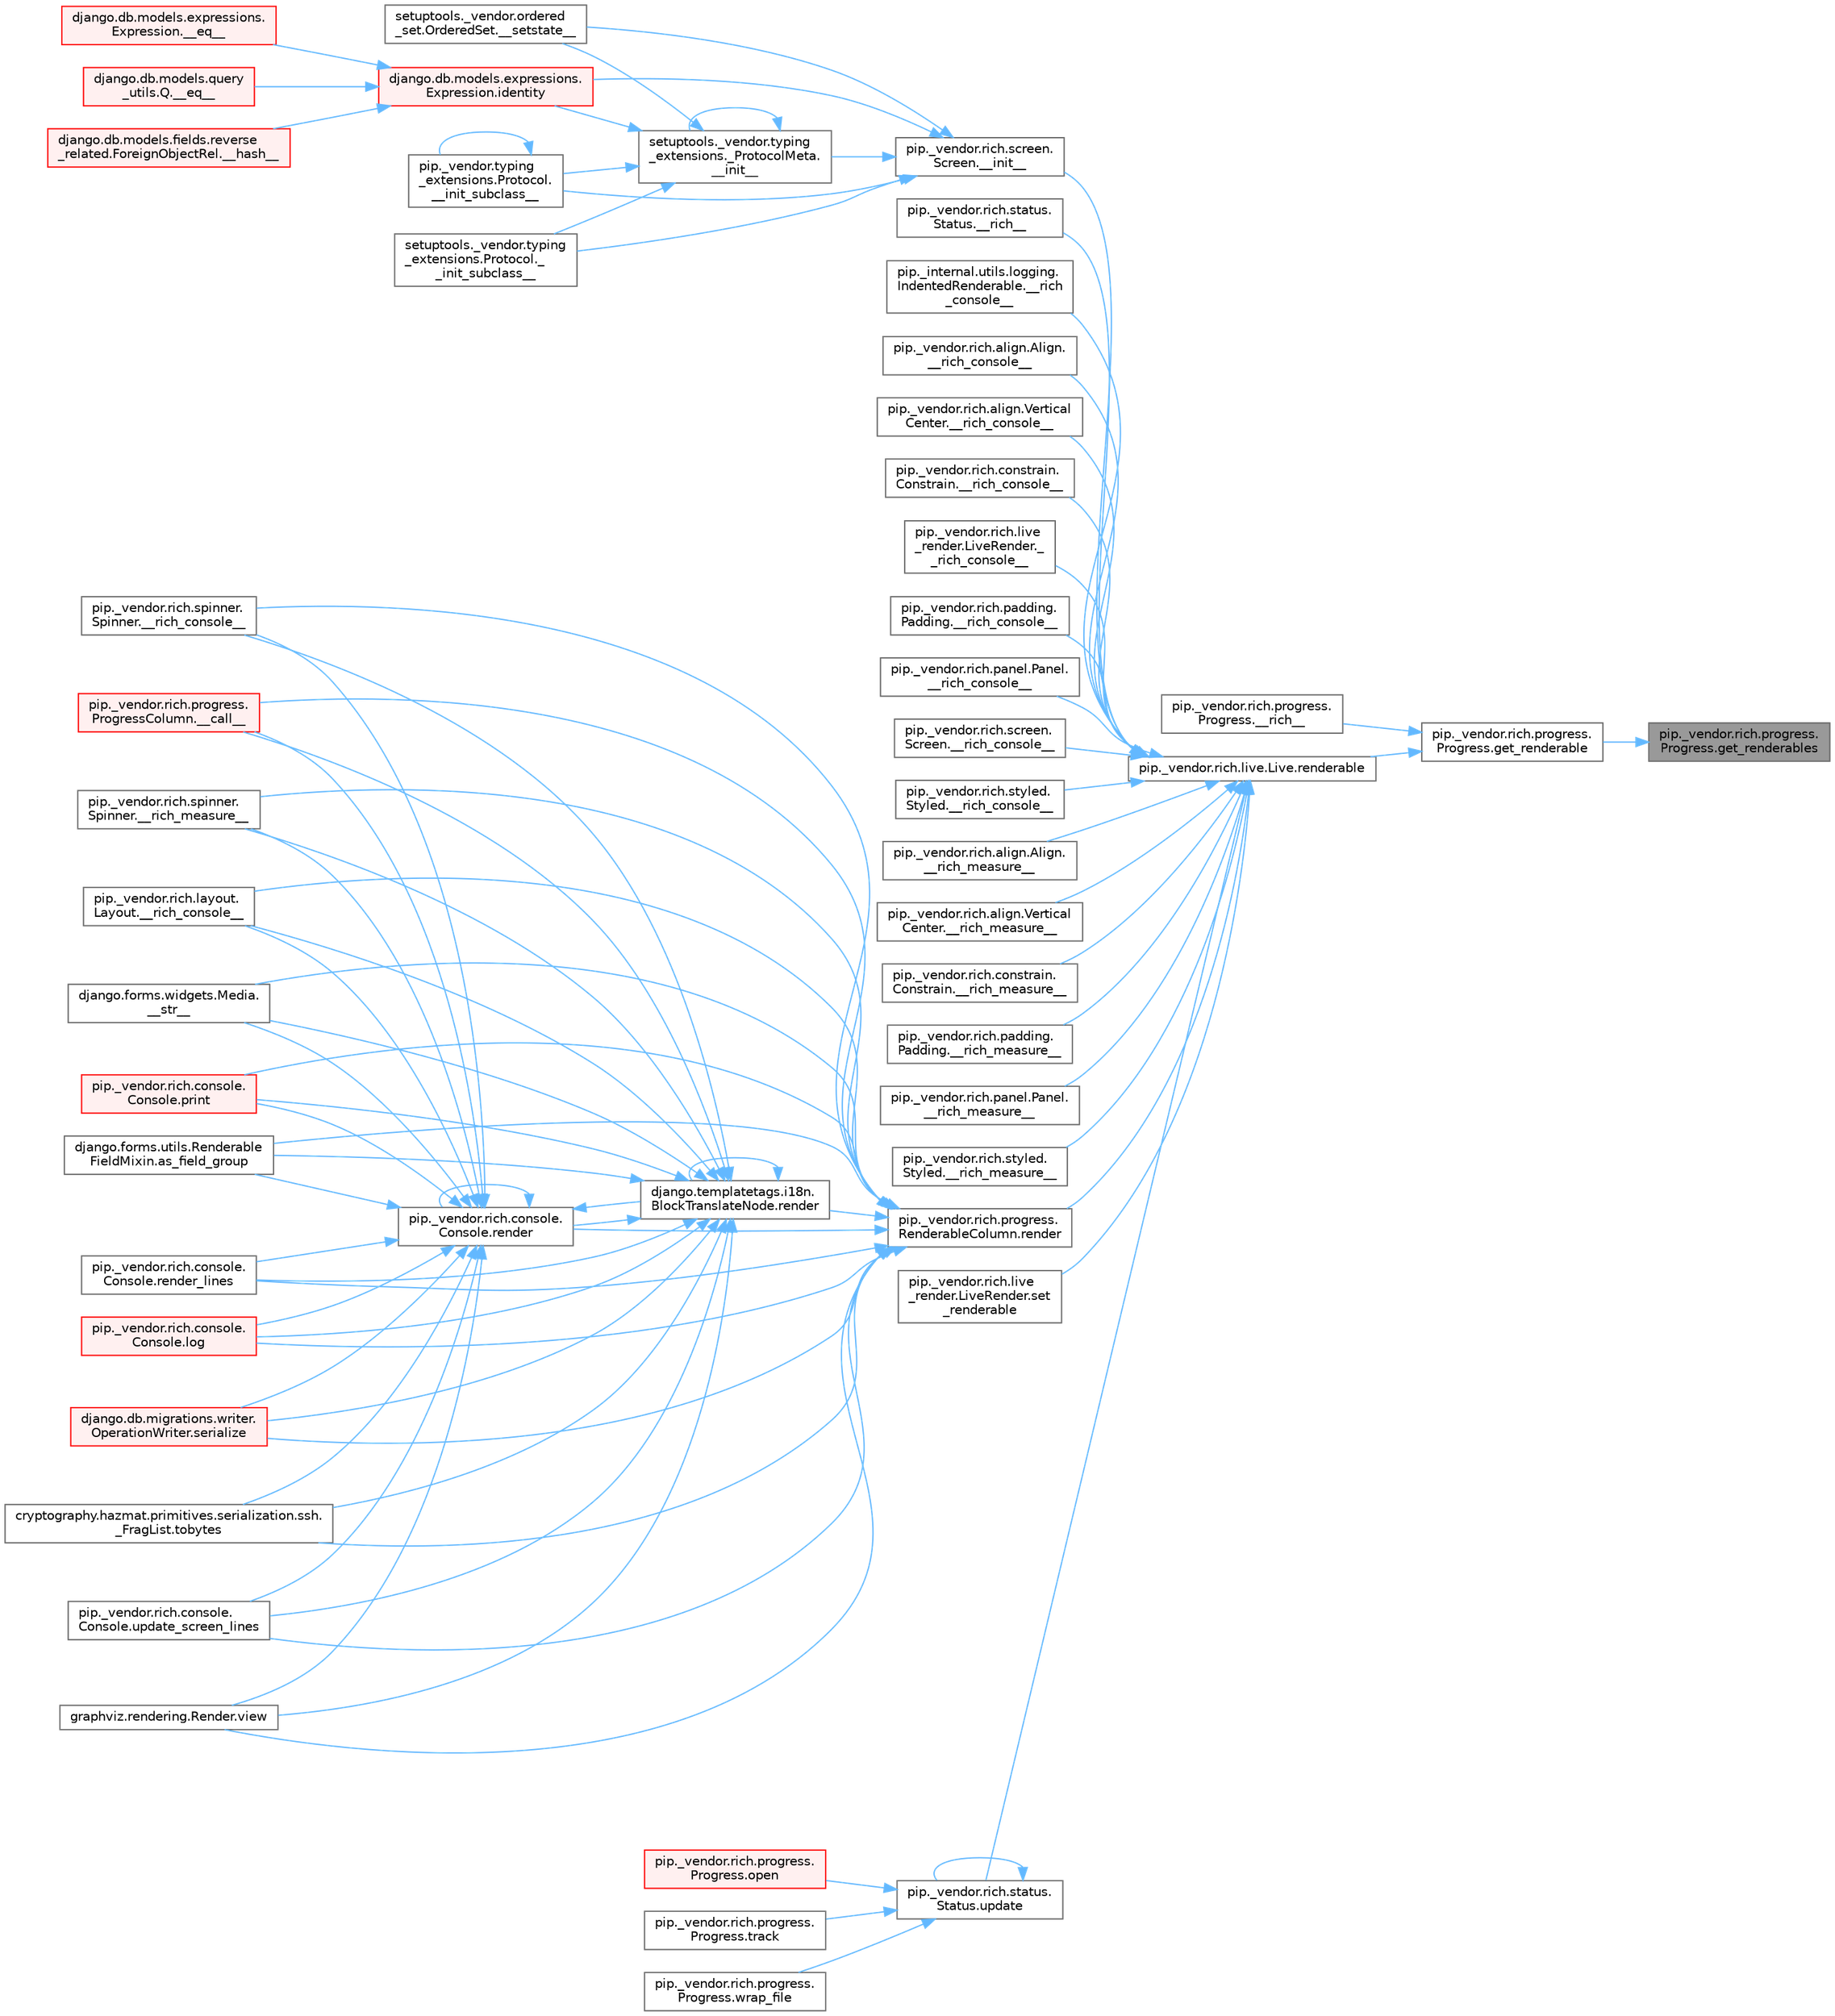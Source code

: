 digraph "pip._vendor.rich.progress.Progress.get_renderables"
{
 // LATEX_PDF_SIZE
  bgcolor="transparent";
  edge [fontname=Helvetica,fontsize=10,labelfontname=Helvetica,labelfontsize=10];
  node [fontname=Helvetica,fontsize=10,shape=box,height=0.2,width=0.4];
  rankdir="RL";
  Node1 [id="Node000001",label="pip._vendor.rich.progress.\lProgress.get_renderables",height=0.2,width=0.4,color="gray40", fillcolor="grey60", style="filled", fontcolor="black",tooltip=" "];
  Node1 -> Node2 [id="edge1_Node000001_Node000002",dir="back",color="steelblue1",style="solid",tooltip=" "];
  Node2 [id="Node000002",label="pip._vendor.rich.progress.\lProgress.get_renderable",height=0.2,width=0.4,color="grey40", fillcolor="white", style="filled",URL="$classpip_1_1__vendor_1_1rich_1_1progress_1_1_progress.html#ab746045f5e787bfde4a7a7e815b17a14",tooltip=" "];
  Node2 -> Node3 [id="edge2_Node000002_Node000003",dir="back",color="steelblue1",style="solid",tooltip=" "];
  Node3 [id="Node000003",label="pip._vendor.rich.progress.\lProgress.__rich__",height=0.2,width=0.4,color="grey40", fillcolor="white", style="filled",URL="$classpip_1_1__vendor_1_1rich_1_1progress_1_1_progress.html#adfc2c3c96fc19f9857390a0ea107bd97",tooltip=" "];
  Node2 -> Node4 [id="edge3_Node000002_Node000004",dir="back",color="steelblue1",style="solid",tooltip=" "];
  Node4 [id="Node000004",label="pip._vendor.rich.live.Live.renderable",height=0.2,width=0.4,color="grey40", fillcolor="white", style="filled",URL="$classpip_1_1__vendor_1_1rich_1_1live_1_1_live.html#adbdec7c7c6ac9070814e96b505a173c1",tooltip=" "];
  Node4 -> Node5 [id="edge4_Node000004_Node000005",dir="back",color="steelblue1",style="solid",tooltip=" "];
  Node5 [id="Node000005",label="pip._vendor.rich.screen.\lScreen.__init__",height=0.2,width=0.4,color="grey40", fillcolor="white", style="filled",URL="$classpip_1_1__vendor_1_1rich_1_1screen_1_1_screen.html#a22f6d80765fbc681aed44b087ec45446",tooltip=" "];
  Node5 -> Node6 [id="edge5_Node000005_Node000006",dir="back",color="steelblue1",style="solid",tooltip=" "];
  Node6 [id="Node000006",label="setuptools._vendor.typing\l_extensions._ProtocolMeta.\l__init__",height=0.2,width=0.4,color="grey40", fillcolor="white", style="filled",URL="$classsetuptools_1_1__vendor_1_1typing__extensions_1_1___protocol_meta.html#a7bbaff8ac6d19534b46bca363ee0b43a",tooltip=" "];
  Node6 -> Node6 [id="edge6_Node000006_Node000006",dir="back",color="steelblue1",style="solid",tooltip=" "];
  Node6 -> Node7 [id="edge7_Node000006_Node000007",dir="back",color="steelblue1",style="solid",tooltip=" "];
  Node7 [id="Node000007",label="pip._vendor.typing\l_extensions.Protocol.\l__init_subclass__",height=0.2,width=0.4,color="grey40", fillcolor="white", style="filled",URL="$classpip_1_1__vendor_1_1typing__extensions_1_1_protocol.html#a2916efc86cebb8aba6deb7fd30b33988",tooltip=" "];
  Node7 -> Node7 [id="edge8_Node000007_Node000007",dir="back",color="steelblue1",style="solid",tooltip=" "];
  Node6 -> Node8 [id="edge9_Node000006_Node000008",dir="back",color="steelblue1",style="solid",tooltip=" "];
  Node8 [id="Node000008",label="setuptools._vendor.typing\l_extensions.Protocol._\l_init_subclass__",height=0.2,width=0.4,color="grey40", fillcolor="white", style="filled",URL="$classsetuptools_1_1__vendor_1_1typing__extensions_1_1_protocol.html#ac6cbebc092a4724ab3704c5334059874",tooltip=" "];
  Node6 -> Node9 [id="edge10_Node000006_Node000009",dir="back",color="steelblue1",style="solid",tooltip=" "];
  Node9 [id="Node000009",label="setuptools._vendor.ordered\l_set.OrderedSet.__setstate__",height=0.2,width=0.4,color="grey40", fillcolor="white", style="filled",URL="$classsetuptools_1_1__vendor_1_1ordered__set_1_1_ordered_set.html#aa7f7de9d987829525d06db565fe1b4a1",tooltip=" "];
  Node6 -> Node10 [id="edge11_Node000006_Node000010",dir="back",color="steelblue1",style="solid",tooltip=" "];
  Node10 [id="Node000010",label="django.db.models.expressions.\lExpression.identity",height=0.2,width=0.4,color="red", fillcolor="#FFF0F0", style="filled",URL="$classdjango_1_1db_1_1models_1_1expressions_1_1_expression.html#a10048810b5eb8641acf3bc150731b925",tooltip=" "];
  Node10 -> Node11 [id="edge12_Node000010_Node000011",dir="back",color="steelblue1",style="solid",tooltip=" "];
  Node11 [id="Node000011",label="django.db.models.expressions.\lExpression.__eq__",height=0.2,width=0.4,color="red", fillcolor="#FFF0F0", style="filled",URL="$classdjango_1_1db_1_1models_1_1expressions_1_1_expression.html#adb4c2940b4e88b38771aac46593315e1",tooltip=" "];
  Node10 -> Node20 [id="edge13_Node000010_Node000020",dir="back",color="steelblue1",style="solid",tooltip=" "];
  Node20 [id="Node000020",label="django.db.models.query\l_utils.Q.__eq__",height=0.2,width=0.4,color="red", fillcolor="#FFF0F0", style="filled",URL="$classdjango_1_1db_1_1models_1_1query__utils_1_1_q.html#aa83c3e0a1d5257be65a946fcc4baf58a",tooltip=" "];
  Node10 -> Node21 [id="edge14_Node000010_Node000021",dir="back",color="steelblue1",style="solid",tooltip=" "];
  Node21 [id="Node000021",label="django.db.models.fields.reverse\l_related.ForeignObjectRel.__hash__",height=0.2,width=0.4,color="red", fillcolor="#FFF0F0", style="filled",URL="$classdjango_1_1db_1_1models_1_1fields_1_1reverse__related_1_1_foreign_object_rel.html#aa0478c97c51638ebbe5b348c9ace7a13",tooltip=" "];
  Node5 -> Node7 [id="edge15_Node000005_Node000007",dir="back",color="steelblue1",style="solid",tooltip=" "];
  Node5 -> Node8 [id="edge16_Node000005_Node000008",dir="back",color="steelblue1",style="solid",tooltip=" "];
  Node5 -> Node9 [id="edge17_Node000005_Node000009",dir="back",color="steelblue1",style="solid",tooltip=" "];
  Node5 -> Node10 [id="edge18_Node000005_Node000010",dir="back",color="steelblue1",style="solid",tooltip=" "];
  Node4 -> Node37 [id="edge19_Node000004_Node000037",dir="back",color="steelblue1",style="solid",tooltip=" "];
  Node37 [id="Node000037",label="pip._vendor.rich.status.\lStatus.__rich__",height=0.2,width=0.4,color="grey40", fillcolor="white", style="filled",URL="$classpip_1_1__vendor_1_1rich_1_1status_1_1_status.html#ad0400b8f53bb4765ac88deb00d4b067e",tooltip=" "];
  Node4 -> Node38 [id="edge20_Node000004_Node000038",dir="back",color="steelblue1",style="solid",tooltip=" "];
  Node38 [id="Node000038",label="pip._internal.utils.logging.\lIndentedRenderable.__rich\l_console__",height=0.2,width=0.4,color="grey40", fillcolor="white", style="filled",URL="$classpip_1_1__internal_1_1utils_1_1logging_1_1_indented_renderable.html#ac062d96315bc4c32d75237b9acfa91c7",tooltip=" "];
  Node4 -> Node39 [id="edge21_Node000004_Node000039",dir="back",color="steelblue1",style="solid",tooltip=" "];
  Node39 [id="Node000039",label="pip._vendor.rich.align.Align.\l__rich_console__",height=0.2,width=0.4,color="grey40", fillcolor="white", style="filled",URL="$classpip_1_1__vendor_1_1rich_1_1align_1_1_align.html#afd4f8994e1355e2c22c2aa1145f0d400",tooltip=" "];
  Node4 -> Node40 [id="edge22_Node000004_Node000040",dir="back",color="steelblue1",style="solid",tooltip=" "];
  Node40 [id="Node000040",label="pip._vendor.rich.align.Vertical\lCenter.__rich_console__",height=0.2,width=0.4,color="grey40", fillcolor="white", style="filled",URL="$classpip_1_1__vendor_1_1rich_1_1align_1_1_vertical_center.html#a001f705e33eb498f4d9c13249aa09cd8",tooltip=" "];
  Node4 -> Node41 [id="edge23_Node000004_Node000041",dir="back",color="steelblue1",style="solid",tooltip=" "];
  Node41 [id="Node000041",label="pip._vendor.rich.constrain.\lConstrain.__rich_console__",height=0.2,width=0.4,color="grey40", fillcolor="white", style="filled",URL="$classpip_1_1__vendor_1_1rich_1_1constrain_1_1_constrain.html#ae3ecbe4f7b8575b5b65f308633f3d84a",tooltip=" "];
  Node4 -> Node42 [id="edge24_Node000004_Node000042",dir="back",color="steelblue1",style="solid",tooltip=" "];
  Node42 [id="Node000042",label="pip._vendor.rich.live\l_render.LiveRender._\l_rich_console__",height=0.2,width=0.4,color="grey40", fillcolor="white", style="filled",URL="$classpip_1_1__vendor_1_1rich_1_1live__render_1_1_live_render.html#ad912ba8e93bac99aa63c5291cf34b87b",tooltip=" "];
  Node4 -> Node43 [id="edge25_Node000004_Node000043",dir="back",color="steelblue1",style="solid",tooltip=" "];
  Node43 [id="Node000043",label="pip._vendor.rich.padding.\lPadding.__rich_console__",height=0.2,width=0.4,color="grey40", fillcolor="white", style="filled",URL="$classpip_1_1__vendor_1_1rich_1_1padding_1_1_padding.html#a23e27b4fb591fa1a4b6a04c497729077",tooltip=" "];
  Node4 -> Node44 [id="edge26_Node000004_Node000044",dir="back",color="steelblue1",style="solid",tooltip=" "];
  Node44 [id="Node000044",label="pip._vendor.rich.panel.Panel.\l__rich_console__",height=0.2,width=0.4,color="grey40", fillcolor="white", style="filled",URL="$classpip_1_1__vendor_1_1rich_1_1panel_1_1_panel.html#a6c612abd2dc827e0625fba926d709fb6",tooltip=" "];
  Node4 -> Node45 [id="edge27_Node000004_Node000045",dir="back",color="steelblue1",style="solid",tooltip=" "];
  Node45 [id="Node000045",label="pip._vendor.rich.screen.\lScreen.__rich_console__",height=0.2,width=0.4,color="grey40", fillcolor="white", style="filled",URL="$classpip_1_1__vendor_1_1rich_1_1screen_1_1_screen.html#a5da09dde31d7cd9ba21f9800a67f5c04",tooltip=" "];
  Node4 -> Node46 [id="edge28_Node000004_Node000046",dir="back",color="steelblue1",style="solid",tooltip=" "];
  Node46 [id="Node000046",label="pip._vendor.rich.styled.\lStyled.__rich_console__",height=0.2,width=0.4,color="grey40", fillcolor="white", style="filled",URL="$classpip_1_1__vendor_1_1rich_1_1styled_1_1_styled.html#ad2b41aa2911394ea81c2ea590ae7d588",tooltip=" "];
  Node4 -> Node47 [id="edge29_Node000004_Node000047",dir="back",color="steelblue1",style="solid",tooltip=" "];
  Node47 [id="Node000047",label="pip._vendor.rich.align.Align.\l__rich_measure__",height=0.2,width=0.4,color="grey40", fillcolor="white", style="filled",URL="$classpip_1_1__vendor_1_1rich_1_1align_1_1_align.html#af7852bebb526ddcc7effed71efb242cf",tooltip=" "];
  Node4 -> Node48 [id="edge30_Node000004_Node000048",dir="back",color="steelblue1",style="solid",tooltip=" "];
  Node48 [id="Node000048",label="pip._vendor.rich.align.Vertical\lCenter.__rich_measure__",height=0.2,width=0.4,color="grey40", fillcolor="white", style="filled",URL="$classpip_1_1__vendor_1_1rich_1_1align_1_1_vertical_center.html#a7a692ada7be63914dd9c93489268dccf",tooltip=" "];
  Node4 -> Node49 [id="edge31_Node000004_Node000049",dir="back",color="steelblue1",style="solid",tooltip=" "];
  Node49 [id="Node000049",label="pip._vendor.rich.constrain.\lConstrain.__rich_measure__",height=0.2,width=0.4,color="grey40", fillcolor="white", style="filled",URL="$classpip_1_1__vendor_1_1rich_1_1constrain_1_1_constrain.html#afd77ff426e7fb8650f8179677c8be99d",tooltip=" "];
  Node4 -> Node50 [id="edge32_Node000004_Node000050",dir="back",color="steelblue1",style="solid",tooltip=" "];
  Node50 [id="Node000050",label="pip._vendor.rich.padding.\lPadding.__rich_measure__",height=0.2,width=0.4,color="grey40", fillcolor="white", style="filled",URL="$classpip_1_1__vendor_1_1rich_1_1padding_1_1_padding.html#a54c9564b765b9835d72f4390b0753b1d",tooltip=" "];
  Node4 -> Node51 [id="edge33_Node000004_Node000051",dir="back",color="steelblue1",style="solid",tooltip=" "];
  Node51 [id="Node000051",label="pip._vendor.rich.panel.Panel.\l__rich_measure__",height=0.2,width=0.4,color="grey40", fillcolor="white", style="filled",URL="$classpip_1_1__vendor_1_1rich_1_1panel_1_1_panel.html#afe0c3ee9c576add635acabbcabd69263",tooltip=" "];
  Node4 -> Node52 [id="edge34_Node000004_Node000052",dir="back",color="steelblue1",style="solid",tooltip=" "];
  Node52 [id="Node000052",label="pip._vendor.rich.styled.\lStyled.__rich_measure__",height=0.2,width=0.4,color="grey40", fillcolor="white", style="filled",URL="$classpip_1_1__vendor_1_1rich_1_1styled_1_1_styled.html#acc2c5f9df88cf6b573238c8deab40ef1",tooltip=" "];
  Node4 -> Node53 [id="edge35_Node000004_Node000053",dir="back",color="steelblue1",style="solid",tooltip=" "];
  Node53 [id="Node000053",label="pip._vendor.rich.progress.\lRenderableColumn.render",height=0.2,width=0.4,color="grey40", fillcolor="white", style="filled",URL="$classpip_1_1__vendor_1_1rich_1_1progress_1_1_renderable_column.html#ab9778a61564a147ed0134e7b045a3858",tooltip=" "];
  Node53 -> Node54 [id="edge36_Node000053_Node000054",dir="back",color="steelblue1",style="solid",tooltip=" "];
  Node54 [id="Node000054",label="pip._vendor.rich.progress.\lProgressColumn.__call__",height=0.2,width=0.4,color="red", fillcolor="#FFF0F0", style="filled",URL="$classpip_1_1__vendor_1_1rich_1_1progress_1_1_progress_column.html#ae0c399be74222f949edb0fa5324cf6ea",tooltip=" "];
  Node53 -> Node57 [id="edge37_Node000053_Node000057",dir="back",color="steelblue1",style="solid",tooltip=" "];
  Node57 [id="Node000057",label="pip._vendor.rich.layout.\lLayout.__rich_console__",height=0.2,width=0.4,color="grey40", fillcolor="white", style="filled",URL="$classpip_1_1__vendor_1_1rich_1_1layout_1_1_layout.html#ac39cb3d17d2b0324ee1b0dada41a3ebd",tooltip=" "];
  Node53 -> Node58 [id="edge38_Node000053_Node000058",dir="back",color="steelblue1",style="solid",tooltip=" "];
  Node58 [id="Node000058",label="pip._vendor.rich.spinner.\lSpinner.__rich_console__",height=0.2,width=0.4,color="grey40", fillcolor="white", style="filled",URL="$classpip_1_1__vendor_1_1rich_1_1spinner_1_1_spinner.html#a6883d8dced19ac48d4dfc74f776357fd",tooltip=" "];
  Node53 -> Node59 [id="edge39_Node000053_Node000059",dir="back",color="steelblue1",style="solid",tooltip=" "];
  Node59 [id="Node000059",label="pip._vendor.rich.spinner.\lSpinner.__rich_measure__",height=0.2,width=0.4,color="grey40", fillcolor="white", style="filled",URL="$classpip_1_1__vendor_1_1rich_1_1spinner_1_1_spinner.html#a89745682c823c44a31bae8e8d07869f5",tooltip=" "];
  Node53 -> Node60 [id="edge40_Node000053_Node000060",dir="back",color="steelblue1",style="solid",tooltip=" "];
  Node60 [id="Node000060",label="django.forms.widgets.Media.\l__str__",height=0.2,width=0.4,color="grey40", fillcolor="white", style="filled",URL="$classdjango_1_1forms_1_1widgets_1_1_media.html#ae1651710548a7d9f14f036d035012d21",tooltip=" "];
  Node53 -> Node61 [id="edge41_Node000053_Node000061",dir="back",color="steelblue1",style="solid",tooltip=" "];
  Node61 [id="Node000061",label="django.forms.utils.Renderable\lFieldMixin.as_field_group",height=0.2,width=0.4,color="grey40", fillcolor="white", style="filled",URL="$classdjango_1_1forms_1_1utils_1_1_renderable_field_mixin.html#a1e9a1b4f790ea694431554267fd5d74c",tooltip=" "];
  Node53 -> Node62 [id="edge42_Node000053_Node000062",dir="back",color="steelblue1",style="solid",tooltip=" "];
  Node62 [id="Node000062",label="pip._vendor.rich.console.\lConsole.log",height=0.2,width=0.4,color="red", fillcolor="#FFF0F0", style="filled",URL="$classpip_1_1__vendor_1_1rich_1_1console_1_1_console.html#af9c77e39f9413fc2b134c60cfa23b0f1",tooltip=" "];
  Node53 -> Node450 [id="edge43_Node000053_Node000450",dir="back",color="steelblue1",style="solid",tooltip=" "];
  Node450 [id="Node000450",label="pip._vendor.rich.console.\lConsole.print",height=0.2,width=0.4,color="red", fillcolor="#FFF0F0", style="filled",URL="$classpip_1_1__vendor_1_1rich_1_1console_1_1_console.html#af954370cdbb49236b597f2c11064549d",tooltip=" "];
  Node53 -> Node532 [id="edge44_Node000053_Node000532",dir="back",color="steelblue1",style="solid",tooltip=" "];
  Node532 [id="Node000532",label="django.templatetags.i18n.\lBlockTranslateNode.render",height=0.2,width=0.4,color="grey40", fillcolor="white", style="filled",URL="$classdjango_1_1templatetags_1_1i18n_1_1_block_translate_node.html#aaf05bebfd02c1c4b676387ada0357832",tooltip=" "];
  Node532 -> Node54 [id="edge45_Node000532_Node000054",dir="back",color="steelblue1",style="solid",tooltip=" "];
  Node532 -> Node57 [id="edge46_Node000532_Node000057",dir="back",color="steelblue1",style="solid",tooltip=" "];
  Node532 -> Node58 [id="edge47_Node000532_Node000058",dir="back",color="steelblue1",style="solid",tooltip=" "];
  Node532 -> Node59 [id="edge48_Node000532_Node000059",dir="back",color="steelblue1",style="solid",tooltip=" "];
  Node532 -> Node60 [id="edge49_Node000532_Node000060",dir="back",color="steelblue1",style="solid",tooltip=" "];
  Node532 -> Node61 [id="edge50_Node000532_Node000061",dir="back",color="steelblue1",style="solid",tooltip=" "];
  Node532 -> Node62 [id="edge51_Node000532_Node000062",dir="back",color="steelblue1",style="solid",tooltip=" "];
  Node532 -> Node450 [id="edge52_Node000532_Node000450",dir="back",color="steelblue1",style="solid",tooltip=" "];
  Node532 -> Node532 [id="edge53_Node000532_Node000532",dir="back",color="steelblue1",style="solid",tooltip=" "];
  Node532 -> Node533 [id="edge54_Node000532_Node000533",dir="back",color="steelblue1",style="solid",tooltip=" "];
  Node533 [id="Node000533",label="pip._vendor.rich.console.\lConsole.render",height=0.2,width=0.4,color="grey40", fillcolor="white", style="filled",URL="$classpip_1_1__vendor_1_1rich_1_1console_1_1_console.html#a9551b8254c573105adde80622393a938",tooltip=" "];
  Node533 -> Node54 [id="edge55_Node000533_Node000054",dir="back",color="steelblue1",style="solid",tooltip=" "];
  Node533 -> Node57 [id="edge56_Node000533_Node000057",dir="back",color="steelblue1",style="solid",tooltip=" "];
  Node533 -> Node58 [id="edge57_Node000533_Node000058",dir="back",color="steelblue1",style="solid",tooltip=" "];
  Node533 -> Node59 [id="edge58_Node000533_Node000059",dir="back",color="steelblue1",style="solid",tooltip=" "];
  Node533 -> Node60 [id="edge59_Node000533_Node000060",dir="back",color="steelblue1",style="solid",tooltip=" "];
  Node533 -> Node61 [id="edge60_Node000533_Node000061",dir="back",color="steelblue1",style="solid",tooltip=" "];
  Node533 -> Node62 [id="edge61_Node000533_Node000062",dir="back",color="steelblue1",style="solid",tooltip=" "];
  Node533 -> Node450 [id="edge62_Node000533_Node000450",dir="back",color="steelblue1",style="solid",tooltip=" "];
  Node533 -> Node532 [id="edge63_Node000533_Node000532",dir="back",color="steelblue1",style="solid",tooltip=" "];
  Node533 -> Node533 [id="edge64_Node000533_Node000533",dir="back",color="steelblue1",style="solid",tooltip=" "];
  Node533 -> Node534 [id="edge65_Node000533_Node000534",dir="back",color="steelblue1",style="solid",tooltip=" "];
  Node534 [id="Node000534",label="pip._vendor.rich.console.\lConsole.render_lines",height=0.2,width=0.4,color="grey40", fillcolor="white", style="filled",URL="$classpip_1_1__vendor_1_1rich_1_1console_1_1_console.html#a5818808a49db20c5bee6986425f96f14",tooltip=" "];
  Node533 -> Node535 [id="edge66_Node000533_Node000535",dir="back",color="steelblue1",style="solid",tooltip=" "];
  Node535 [id="Node000535",label="django.db.migrations.writer.\lOperationWriter.serialize",height=0.2,width=0.4,color="red", fillcolor="#FFF0F0", style="filled",URL="$classdjango_1_1db_1_1migrations_1_1writer_1_1_operation_writer.html#a866e8d13e1c54a35d74e9a6b0383b2f8",tooltip=" "];
  Node533 -> Node607 [id="edge67_Node000533_Node000607",dir="back",color="steelblue1",style="solid",tooltip=" "];
  Node607 [id="Node000607",label="cryptography.hazmat.primitives.serialization.ssh.\l_FragList.tobytes",height=0.2,width=0.4,color="grey40", fillcolor="white", style="filled",URL="$classcryptography_1_1hazmat_1_1primitives_1_1serialization_1_1ssh_1_1___frag_list.html#a195dd4e7c741624829a13af53fa3de38",tooltip=" "];
  Node533 -> Node608 [id="edge68_Node000533_Node000608",dir="back",color="steelblue1",style="solid",tooltip=" "];
  Node608 [id="Node000608",label="pip._vendor.rich.console.\lConsole.update_screen_lines",height=0.2,width=0.4,color="grey40", fillcolor="white", style="filled",URL="$classpip_1_1__vendor_1_1rich_1_1console_1_1_console.html#a21cfe5af86ec7533f23d45fe2969817e",tooltip=" "];
  Node533 -> Node609 [id="edge69_Node000533_Node000609",dir="back",color="steelblue1",style="solid",tooltip=" "];
  Node609 [id="Node000609",label="graphviz.rendering.Render.view",height=0.2,width=0.4,color="grey40", fillcolor="white", style="filled",URL="$classgraphviz_1_1rendering_1_1_render.html#a53169c422996b9a7e92b5580c13914e2",tooltip=" "];
  Node532 -> Node534 [id="edge70_Node000532_Node000534",dir="back",color="steelblue1",style="solid",tooltip=" "];
  Node532 -> Node535 [id="edge71_Node000532_Node000535",dir="back",color="steelblue1",style="solid",tooltip=" "];
  Node532 -> Node607 [id="edge72_Node000532_Node000607",dir="back",color="steelblue1",style="solid",tooltip=" "];
  Node532 -> Node608 [id="edge73_Node000532_Node000608",dir="back",color="steelblue1",style="solid",tooltip=" "];
  Node532 -> Node609 [id="edge74_Node000532_Node000609",dir="back",color="steelblue1",style="solid",tooltip=" "];
  Node53 -> Node533 [id="edge75_Node000053_Node000533",dir="back",color="steelblue1",style="solid",tooltip=" "];
  Node53 -> Node534 [id="edge76_Node000053_Node000534",dir="back",color="steelblue1",style="solid",tooltip=" "];
  Node53 -> Node535 [id="edge77_Node000053_Node000535",dir="back",color="steelblue1",style="solid",tooltip=" "];
  Node53 -> Node607 [id="edge78_Node000053_Node000607",dir="back",color="steelblue1",style="solid",tooltip=" "];
  Node53 -> Node608 [id="edge79_Node000053_Node000608",dir="back",color="steelblue1",style="solid",tooltip=" "];
  Node53 -> Node609 [id="edge80_Node000053_Node000609",dir="back",color="steelblue1",style="solid",tooltip=" "];
  Node4 -> Node3176 [id="edge81_Node000004_Node003176",dir="back",color="steelblue1",style="solid",tooltip=" "];
  Node3176 [id="Node003176",label="pip._vendor.rich.live\l_render.LiveRender.set\l_renderable",height=0.2,width=0.4,color="grey40", fillcolor="white", style="filled",URL="$classpip_1_1__vendor_1_1rich_1_1live__render_1_1_live_render.html#a3e10f6ca40eb275b181a0c2e61855e9d",tooltip=" "];
  Node4 -> Node3177 [id="edge82_Node000004_Node003177",dir="back",color="steelblue1",style="solid",tooltip=" "];
  Node3177 [id="Node003177",label="pip._vendor.rich.status.\lStatus.update",height=0.2,width=0.4,color="grey40", fillcolor="white", style="filled",URL="$classpip_1_1__vendor_1_1rich_1_1status_1_1_status.html#a247833e956938350361ef6419697f7f3",tooltip=" "];
  Node3177 -> Node130 [id="edge83_Node003177_Node000130",dir="back",color="steelblue1",style="solid",tooltip=" "];
  Node130 [id="Node000130",label="pip._vendor.rich.progress.\lProgress.open",height=0.2,width=0.4,color="red", fillcolor="#FFF0F0", style="filled",URL="$classpip_1_1__vendor_1_1rich_1_1progress_1_1_progress.html#a204bface9fc63d04e72844b751bcd8e3",tooltip=" "];
  Node3177 -> Node709 [id="edge84_Node003177_Node000709",dir="back",color="steelblue1",style="solid",tooltip=" "];
  Node709 [id="Node000709",label="pip._vendor.rich.progress.\lProgress.track",height=0.2,width=0.4,color="grey40", fillcolor="white", style="filled",URL="$classpip_1_1__vendor_1_1rich_1_1progress_1_1_progress.html#aee9ea5592b98f74ebb5acb76bc499601",tooltip=" "];
  Node3177 -> Node3177 [id="edge85_Node003177_Node003177",dir="back",color="steelblue1",style="solid",tooltip=" "];
  Node3177 -> Node710 [id="edge86_Node003177_Node000710",dir="back",color="steelblue1",style="solid",tooltip=" "];
  Node710 [id="Node000710",label="pip._vendor.rich.progress.\lProgress.wrap_file",height=0.2,width=0.4,color="grey40", fillcolor="white", style="filled",URL="$classpip_1_1__vendor_1_1rich_1_1progress_1_1_progress.html#a53efbf901b66a0000b6d3fd0c53250be",tooltip=" "];
}
